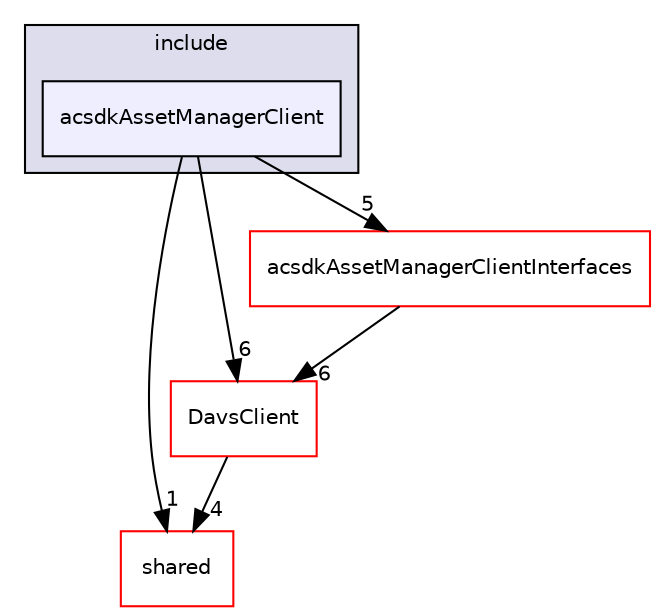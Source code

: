 digraph "/workplace/avs-device-sdk/capabilities/AssetManager/acsdkAssetManagerClient/include/acsdkAssetManagerClient" {
  compound=true
  node [ fontsize="10", fontname="Helvetica"];
  edge [ labelfontsize="10", labelfontname="Helvetica"];
  subgraph clusterdir_231cd7acf9d0755b03c8a46af9aaa1f5 {
    graph [ bgcolor="#ddddee", pencolor="black", label="include" fontname="Helvetica", fontsize="10", URL="dir_231cd7acf9d0755b03c8a46af9aaa1f5.html"]
  dir_51177470ef39dd43b1250f8add7a0ec7 [shape=box, label="acsdkAssetManagerClient", style="filled", fillcolor="#eeeeff", pencolor="black", URL="dir_51177470ef39dd43b1250f8add7a0ec7.html"];
  }
  dir_9982052f7ce695d12571567315b2fafa [shape=box label="shared" fillcolor="white" style="filled" color="red" URL="dir_9982052f7ce695d12571567315b2fafa.html"];
  dir_de622777c97862544df14465483f72cc [shape=box label="DavsClient" fillcolor="white" style="filled" color="red" URL="dir_de622777c97862544df14465483f72cc.html"];
  dir_3ba2035ca5da00ee02b55bb348a40df0 [shape=box label="acsdkAssetManagerClientInterfaces" fillcolor="white" style="filled" color="red" URL="dir_3ba2035ca5da00ee02b55bb348a40df0.html"];
  dir_51177470ef39dd43b1250f8add7a0ec7->dir_9982052f7ce695d12571567315b2fafa [headlabel="1", labeldistance=1.5 headhref="dir_000304_000116.html"];
  dir_51177470ef39dd43b1250f8add7a0ec7->dir_de622777c97862544df14465483f72cc [headlabel="6", labeldistance=1.5 headhref="dir_000304_000230.html"];
  dir_51177470ef39dd43b1250f8add7a0ec7->dir_3ba2035ca5da00ee02b55bb348a40df0 [headlabel="5", labeldistance=1.5 headhref="dir_000304_000306.html"];
  dir_de622777c97862544df14465483f72cc->dir_9982052f7ce695d12571567315b2fafa [headlabel="4", labeldistance=1.5 headhref="dir_000230_000116.html"];
  dir_3ba2035ca5da00ee02b55bb348a40df0->dir_de622777c97862544df14465483f72cc [headlabel="6", labeldistance=1.5 headhref="dir_000306_000230.html"];
}
